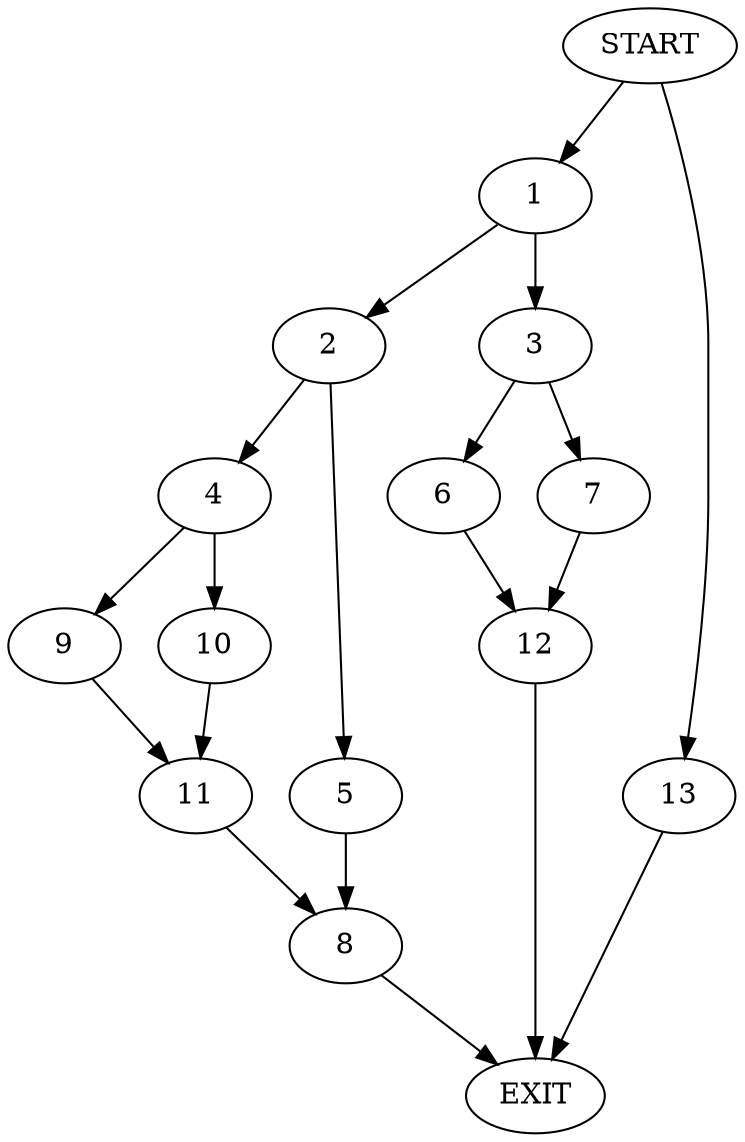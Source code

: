 digraph {
0 [label="START"]
14 [label="EXIT"]
0 -> 1
1 -> 2
1 -> 3
2 -> 4
2 -> 5
3 -> 6
3 -> 7
5 -> 8
4 -> 9
4 -> 10
9 -> 11
10 -> 11
11 -> 8
8 -> 14
7 -> 12
6 -> 12
12 -> 14
0 -> 13
13 -> 14
}
